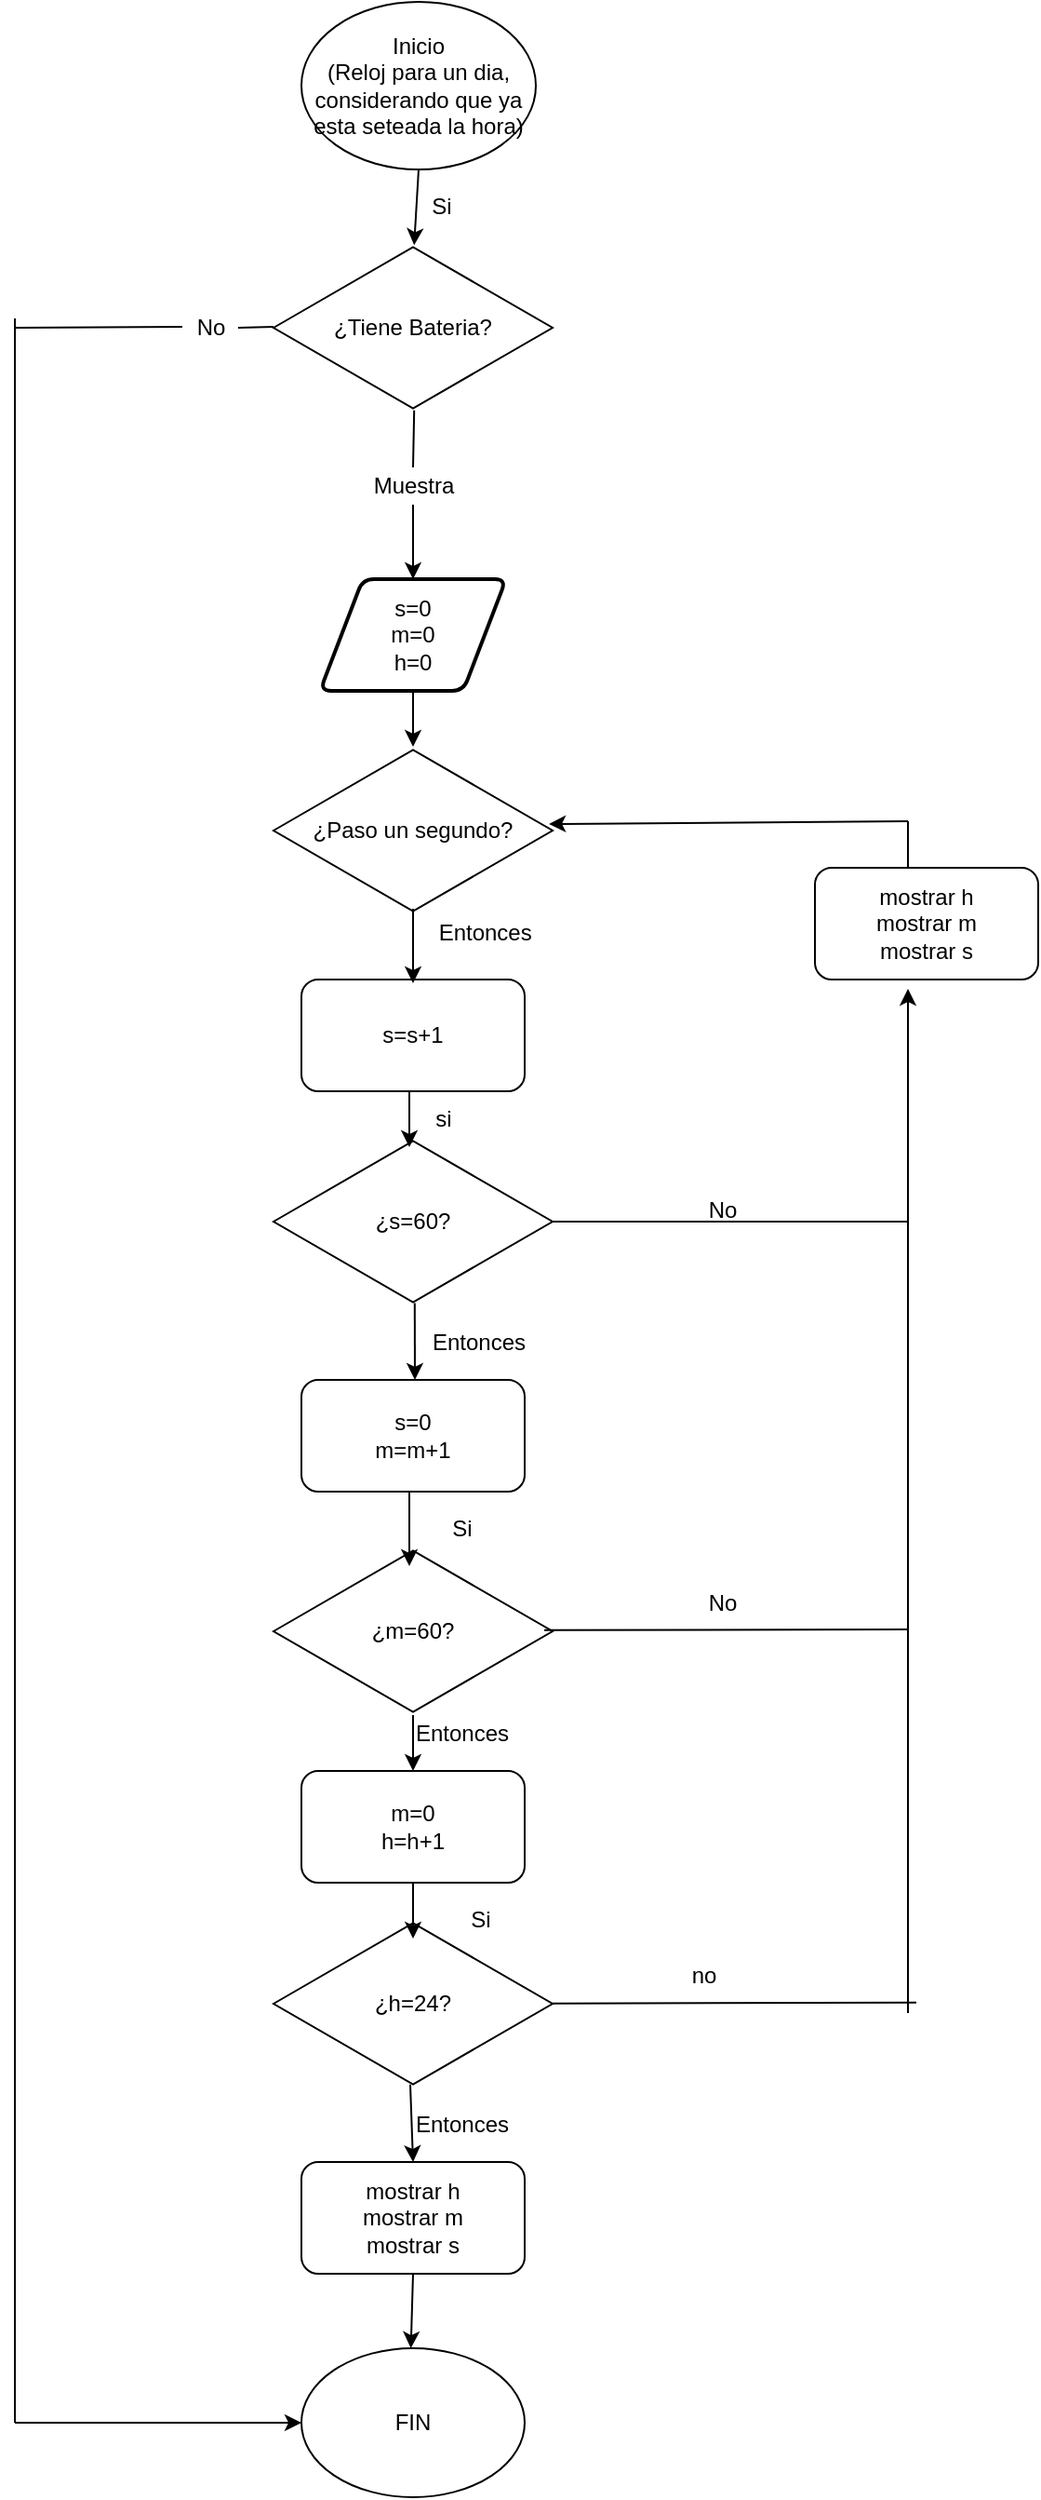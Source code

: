 <mxfile version="14.7.7" type="github">
  <diagram id="ULFNWX03TCV8fRx_-Ua6" name="Page-1">
    <mxGraphModel dx="920" dy="513" grid="1" gridSize="10" guides="1" tooltips="1" connect="1" arrows="1" fold="1" page="1" pageScale="1" pageWidth="583" pageHeight="827" math="0" shadow="0">
      <root>
        <mxCell id="0" />
        <mxCell id="1" parent="0" />
        <mxCell id="aRpkVplMo8si03oJWUbq-1" value="Inicio&lt;br&gt;(Reloj para un dia, considerando que ya esta seteada la hora)" style="ellipse;whiteSpace=wrap;html=1;" vertex="1" parent="1">
          <mxGeometry x="354" width="126" height="90" as="geometry" />
        </mxCell>
        <mxCell id="aRpkVplMo8si03oJWUbq-2" value="¿Tiene Bateria?" style="html=1;whiteSpace=wrap;aspect=fixed;shape=isoRectangle;" vertex="1" parent="1">
          <mxGeometry x="339" y="130" width="150" height="90" as="geometry" />
        </mxCell>
        <mxCell id="aRpkVplMo8si03oJWUbq-3" value="" style="endArrow=classic;html=1;exitX=0.5;exitY=1;exitDx=0;exitDy=0;entryX=0.504;entryY=0.007;entryDx=0;entryDy=0;entryPerimeter=0;" edge="1" parent="1" source="aRpkVplMo8si03oJWUbq-1" target="aRpkVplMo8si03oJWUbq-2">
          <mxGeometry width="50" height="50" relative="1" as="geometry">
            <mxPoint x="380" y="250" as="sourcePoint" />
            <mxPoint x="430" y="200" as="targetPoint" />
          </mxGeometry>
        </mxCell>
        <mxCell id="aRpkVplMo8si03oJWUbq-4" value="Si" style="text;html=1;align=center;verticalAlign=middle;resizable=0;points=[];autosize=1;strokeColor=none;" vertex="1" parent="1">
          <mxGeometry x="414" y="100" width="30" height="20" as="geometry" />
        </mxCell>
        <mxCell id="aRpkVplMo8si03oJWUbq-6" value="" style="endArrow=none;html=1;" edge="1" parent="1">
          <mxGeometry width="50" height="50" relative="1" as="geometry">
            <mxPoint x="320" y="175" as="sourcePoint" />
            <mxPoint x="339" y="174.5" as="targetPoint" />
          </mxGeometry>
        </mxCell>
        <mxCell id="aRpkVplMo8si03oJWUbq-7" value="No" style="text;html=1;align=center;verticalAlign=middle;resizable=0;points=[];autosize=1;strokeColor=none;" vertex="1" parent="1">
          <mxGeometry x="290" y="165" width="30" height="20" as="geometry" />
        </mxCell>
        <mxCell id="aRpkVplMo8si03oJWUbq-9" value="" style="endArrow=none;html=1;" edge="1" parent="1">
          <mxGeometry width="50" height="50" relative="1" as="geometry">
            <mxPoint x="200" y="175" as="sourcePoint" />
            <mxPoint x="290" y="174.5" as="targetPoint" />
          </mxGeometry>
        </mxCell>
        <mxCell id="aRpkVplMo8si03oJWUbq-10" value="" style="endArrow=none;html=1;exitX=0.504;exitY=0.993;exitDx=0;exitDy=0;exitPerimeter=0;" edge="1" parent="1" source="aRpkVplMo8si03oJWUbq-2">
          <mxGeometry width="50" height="50" relative="1" as="geometry">
            <mxPoint x="414" y="260" as="sourcePoint" />
            <mxPoint x="414" y="250" as="targetPoint" />
          </mxGeometry>
        </mxCell>
        <mxCell id="aRpkVplMo8si03oJWUbq-11" value="Muestra" style="text;html=1;align=center;verticalAlign=middle;resizable=0;points=[];autosize=1;strokeColor=none;" vertex="1" parent="1">
          <mxGeometry x="384" y="250" width="60" height="20" as="geometry" />
        </mxCell>
        <mxCell id="aRpkVplMo8si03oJWUbq-13" value="s=0&lt;br&gt;m=0&lt;br&gt;h=0" style="shape=parallelogram;html=1;strokeWidth=2;perimeter=parallelogramPerimeter;whiteSpace=wrap;rounded=1;arcSize=12;size=0.23;" vertex="1" parent="1">
          <mxGeometry x="364" y="310" width="100" height="60" as="geometry" />
        </mxCell>
        <mxCell id="aRpkVplMo8si03oJWUbq-14" value="¿Paso un segundo?" style="html=1;whiteSpace=wrap;aspect=fixed;shape=isoRectangle;" vertex="1" parent="1">
          <mxGeometry x="339" y="400" width="150" height="90" as="geometry" />
        </mxCell>
        <mxCell id="aRpkVplMo8si03oJWUbq-17" value="s=s+1" style="rounded=1;whiteSpace=wrap;html=1;" vertex="1" parent="1">
          <mxGeometry x="354" y="525" width="120" height="60" as="geometry" />
        </mxCell>
        <mxCell id="aRpkVplMo8si03oJWUbq-18" value="¿s=60?" style="html=1;whiteSpace=wrap;aspect=fixed;shape=isoRectangle;" vertex="1" parent="1">
          <mxGeometry x="339" y="610" width="150" height="90" as="geometry" />
        </mxCell>
        <mxCell id="aRpkVplMo8si03oJWUbq-19" value="mostrar h&lt;br&gt;mostrar m&lt;br&gt;mostrar s" style="rounded=1;whiteSpace=wrap;html=1;" vertex="1" parent="1">
          <mxGeometry x="630" y="465" width="120" height="60" as="geometry" />
        </mxCell>
        <mxCell id="aRpkVplMo8si03oJWUbq-20" value="" style="endArrow=classic;html=1;" edge="1" parent="1">
          <mxGeometry width="50" height="50" relative="1" as="geometry">
            <mxPoint x="414" y="270" as="sourcePoint" />
            <mxPoint x="414" y="310" as="targetPoint" />
          </mxGeometry>
        </mxCell>
        <mxCell id="aRpkVplMo8si03oJWUbq-21" value="" style="endArrow=classic;html=1;" edge="1" parent="1">
          <mxGeometry width="50" height="50" relative="1" as="geometry">
            <mxPoint x="414" y="370" as="sourcePoint" />
            <mxPoint x="414" y="400" as="targetPoint" />
          </mxGeometry>
        </mxCell>
        <mxCell id="aRpkVplMo8si03oJWUbq-22" value="" style="endArrow=classic;html=1;" edge="1" parent="1">
          <mxGeometry width="50" height="50" relative="1" as="geometry">
            <mxPoint x="414" y="487" as="sourcePoint" />
            <mxPoint x="414" y="527" as="targetPoint" />
          </mxGeometry>
        </mxCell>
        <mxCell id="aRpkVplMo8si03oJWUbq-23" value="" style="endArrow=classic;html=1;" edge="1" parent="1">
          <mxGeometry width="50" height="50" relative="1" as="geometry">
            <mxPoint x="412" y="585" as="sourcePoint" />
            <mxPoint x="412" y="615" as="targetPoint" />
          </mxGeometry>
        </mxCell>
        <mxCell id="aRpkVplMo8si03oJWUbq-24" value="" style="endArrow=none;html=1;" edge="1" parent="1">
          <mxGeometry width="50" height="50" relative="1" as="geometry">
            <mxPoint x="680" y="465" as="sourcePoint" />
            <mxPoint x="680" y="440" as="targetPoint" />
          </mxGeometry>
        </mxCell>
        <mxCell id="aRpkVplMo8si03oJWUbq-25" value="" style="endArrow=none;html=1;" edge="1" parent="1">
          <mxGeometry width="50" height="50" relative="1" as="geometry">
            <mxPoint x="489" y="655" as="sourcePoint" />
            <mxPoint x="680" y="655" as="targetPoint" />
          </mxGeometry>
        </mxCell>
        <mxCell id="aRpkVplMo8si03oJWUbq-26" value="" style="endArrow=classic;html=1;" edge="1" parent="1">
          <mxGeometry width="50" height="50" relative="1" as="geometry">
            <mxPoint x="680" y="650" as="sourcePoint" />
            <mxPoint x="680" y="530" as="targetPoint" />
          </mxGeometry>
        </mxCell>
        <mxCell id="aRpkVplMo8si03oJWUbq-27" value="" style="endArrow=classic;html=1;entryX=0.987;entryY=0.461;entryDx=0;entryDy=0;entryPerimeter=0;" edge="1" parent="1" target="aRpkVplMo8si03oJWUbq-14">
          <mxGeometry width="50" height="50" relative="1" as="geometry">
            <mxPoint x="680" y="440" as="sourcePoint" />
            <mxPoint x="489" y="450" as="targetPoint" />
          </mxGeometry>
        </mxCell>
        <mxCell id="aRpkVplMo8si03oJWUbq-28" value="No" style="text;html=1;align=center;verticalAlign=middle;resizable=0;points=[];autosize=1;strokeColor=none;" vertex="1" parent="1">
          <mxGeometry x="565" y="639" width="30" height="20" as="geometry" />
        </mxCell>
        <mxCell id="aRpkVplMo8si03oJWUbq-30" value="" style="endArrow=classic;html=1;exitX=0.506;exitY=0.986;exitDx=0;exitDy=0;exitPerimeter=0;" edge="1" parent="1" source="aRpkVplMo8si03oJWUbq-18">
          <mxGeometry width="50" height="50" relative="1" as="geometry">
            <mxPoint x="404" y="770" as="sourcePoint" />
            <mxPoint x="415" y="740" as="targetPoint" />
          </mxGeometry>
        </mxCell>
        <mxCell id="aRpkVplMo8si03oJWUbq-31" value="Entonces" style="text;html=1;align=center;verticalAlign=middle;resizable=0;points=[];autosize=1;strokeColor=none;" vertex="1" parent="1">
          <mxGeometry x="414" y="710" width="70" height="20" as="geometry" />
        </mxCell>
        <mxCell id="aRpkVplMo8si03oJWUbq-32" value="s=0&lt;br&gt;m=m+1" style="rounded=1;whiteSpace=wrap;html=1;" vertex="1" parent="1">
          <mxGeometry x="354" y="740" width="120" height="60" as="geometry" />
        </mxCell>
        <mxCell id="aRpkVplMo8si03oJWUbq-33" value="¿m=60?" style="html=1;whiteSpace=wrap;aspect=fixed;shape=isoRectangle;" vertex="1" parent="1">
          <mxGeometry x="339" y="830" width="150" height="90" as="geometry" />
        </mxCell>
        <mxCell id="aRpkVplMo8si03oJWUbq-34" value="" style="endArrow=classic;html=1;" edge="1" parent="1">
          <mxGeometry width="50" height="50" relative="1" as="geometry">
            <mxPoint x="412" y="800" as="sourcePoint" />
            <mxPoint x="412" y="840" as="targetPoint" />
          </mxGeometry>
        </mxCell>
        <mxCell id="aRpkVplMo8si03oJWUbq-35" value="" style="endArrow=none;html=1;" edge="1" parent="1">
          <mxGeometry width="50" height="50" relative="1" as="geometry">
            <mxPoint x="484.5" y="874.41" as="sourcePoint" />
            <mxPoint x="680" y="874" as="targetPoint" />
          </mxGeometry>
        </mxCell>
        <mxCell id="aRpkVplMo8si03oJWUbq-36" value="No" style="text;html=1;align=center;verticalAlign=middle;resizable=0;points=[];autosize=1;strokeColor=none;" vertex="1" parent="1">
          <mxGeometry x="565" y="850" width="30" height="20" as="geometry" />
        </mxCell>
        <mxCell id="aRpkVplMo8si03oJWUbq-37" value="" style="endArrow=none;html=1;" edge="1" parent="1">
          <mxGeometry width="50" height="50" relative="1" as="geometry">
            <mxPoint x="680" y="880" as="sourcePoint" />
            <mxPoint x="680" y="650" as="targetPoint" />
          </mxGeometry>
        </mxCell>
        <mxCell id="aRpkVplMo8si03oJWUbq-38" value="m=0&lt;br&gt;h=h+1" style="rounded=1;whiteSpace=wrap;html=1;" vertex="1" parent="1">
          <mxGeometry x="354" y="950" width="120" height="60" as="geometry" />
        </mxCell>
        <mxCell id="aRpkVplMo8si03oJWUbq-39" value="¿h=24?" style="html=1;whiteSpace=wrap;aspect=fixed;shape=isoRectangle;" vertex="1" parent="1">
          <mxGeometry x="339" y="1030" width="150" height="90" as="geometry" />
        </mxCell>
        <mxCell id="aRpkVplMo8si03oJWUbq-40" value="mostrar h&lt;br&gt;mostrar m&lt;br&gt;mostrar s" style="rounded=1;whiteSpace=wrap;html=1;" vertex="1" parent="1">
          <mxGeometry x="354" y="1160" width="120" height="60" as="geometry" />
        </mxCell>
        <mxCell id="aRpkVplMo8si03oJWUbq-41" value="FIN" style="ellipse;whiteSpace=wrap;html=1;" vertex="1" parent="1">
          <mxGeometry x="354" y="1260" width="120" height="80" as="geometry" />
        </mxCell>
        <mxCell id="aRpkVplMo8si03oJWUbq-42" value="" style="endArrow=classic;html=1;" edge="1" parent="1">
          <mxGeometry width="50" height="50" relative="1" as="geometry">
            <mxPoint x="414" y="920" as="sourcePoint" />
            <mxPoint x="414" y="950" as="targetPoint" />
          </mxGeometry>
        </mxCell>
        <mxCell id="aRpkVplMo8si03oJWUbq-43" value="" style="endArrow=classic;html=1;" edge="1" parent="1">
          <mxGeometry width="50" height="50" relative="1" as="geometry">
            <mxPoint x="414.0" y="1010" as="sourcePoint" />
            <mxPoint x="414.0" y="1040" as="targetPoint" />
          </mxGeometry>
        </mxCell>
        <mxCell id="aRpkVplMo8si03oJWUbq-44" value="" style="endArrow=classic;html=1;exitX=0.49;exitY=0.982;exitDx=0;exitDy=0;exitPerimeter=0;" edge="1" parent="1" source="aRpkVplMo8si03oJWUbq-39">
          <mxGeometry width="50" height="50" relative="1" as="geometry">
            <mxPoint x="414.0" y="1130" as="sourcePoint" />
            <mxPoint x="414.0" y="1160" as="targetPoint" />
          </mxGeometry>
        </mxCell>
        <mxCell id="aRpkVplMo8si03oJWUbq-45" value="" style="endArrow=classic;html=1;exitX=0.5;exitY=1;exitDx=0;exitDy=0;" edge="1" parent="1" source="aRpkVplMo8si03oJWUbq-40">
          <mxGeometry width="50" height="50" relative="1" as="geometry">
            <mxPoint x="412.82" y="1230" as="sourcePoint" />
            <mxPoint x="412.82" y="1260" as="targetPoint" />
          </mxGeometry>
        </mxCell>
        <mxCell id="aRpkVplMo8si03oJWUbq-46" value="" style="endArrow=none;html=1;" edge="1" parent="1">
          <mxGeometry width="50" height="50" relative="1" as="geometry">
            <mxPoint x="489.0" y="1074.82" as="sourcePoint" />
            <mxPoint x="684.5" y="1074.41" as="targetPoint" />
          </mxGeometry>
        </mxCell>
        <mxCell id="aRpkVplMo8si03oJWUbq-47" value="" style="endArrow=none;html=1;" edge="1" parent="1">
          <mxGeometry width="50" height="50" relative="1" as="geometry">
            <mxPoint x="680" y="1080" as="sourcePoint" />
            <mxPoint x="680" y="850" as="targetPoint" />
          </mxGeometry>
        </mxCell>
        <mxCell id="aRpkVplMo8si03oJWUbq-48" value="" style="endArrow=none;html=1;" edge="1" parent="1">
          <mxGeometry width="50" height="50" relative="1" as="geometry">
            <mxPoint x="200" y="1300" as="sourcePoint" />
            <mxPoint x="200" y="170" as="targetPoint" />
          </mxGeometry>
        </mxCell>
        <mxCell id="aRpkVplMo8si03oJWUbq-49" value="" style="endArrow=classic;html=1;entryX=0;entryY=0.5;entryDx=0;entryDy=0;" edge="1" parent="1" target="aRpkVplMo8si03oJWUbq-41">
          <mxGeometry width="50" height="50" relative="1" as="geometry">
            <mxPoint x="200" y="1300" as="sourcePoint" />
            <mxPoint x="250" y="1250" as="targetPoint" />
          </mxGeometry>
        </mxCell>
        <mxCell id="aRpkVplMo8si03oJWUbq-50" value="Entonces&amp;nbsp;&lt;br&gt;" style="text;html=1;align=center;verticalAlign=middle;resizable=0;points=[];autosize=1;strokeColor=none;" vertex="1" parent="1">
          <mxGeometry x="419" y="490" width="70" height="20" as="geometry" />
        </mxCell>
        <mxCell id="aRpkVplMo8si03oJWUbq-51" value="si" style="text;html=1;align=center;verticalAlign=middle;resizable=0;points=[];autosize=1;strokeColor=none;" vertex="1" parent="1">
          <mxGeometry x="420" y="590" width="20" height="20" as="geometry" />
        </mxCell>
        <mxCell id="aRpkVplMo8si03oJWUbq-52" value="no" style="text;html=1;align=center;verticalAlign=middle;resizable=0;points=[];autosize=1;strokeColor=none;" vertex="1" parent="1">
          <mxGeometry x="555" y="1050" width="30" height="20" as="geometry" />
        </mxCell>
        <mxCell id="aRpkVplMo8si03oJWUbq-53" value="Entonces" style="text;html=1;align=center;verticalAlign=middle;resizable=0;points=[];autosize=1;strokeColor=none;" vertex="1" parent="1">
          <mxGeometry x="405" y="1130" width="70" height="20" as="geometry" />
        </mxCell>
        <mxCell id="aRpkVplMo8si03oJWUbq-54" value="Si" style="text;html=1;align=center;verticalAlign=middle;resizable=0;points=[];autosize=1;strokeColor=none;" vertex="1" parent="1">
          <mxGeometry x="425" y="810" width="30" height="20" as="geometry" />
        </mxCell>
        <mxCell id="aRpkVplMo8si03oJWUbq-55" value="Entonces" style="text;html=1;align=center;verticalAlign=middle;resizable=0;points=[];autosize=1;strokeColor=none;" vertex="1" parent="1">
          <mxGeometry x="405" y="920" width="70" height="20" as="geometry" />
        </mxCell>
        <mxCell id="aRpkVplMo8si03oJWUbq-56" value="Si" style="text;html=1;align=center;verticalAlign=middle;resizable=0;points=[];autosize=1;strokeColor=none;" vertex="1" parent="1">
          <mxGeometry x="435" y="1020" width="30" height="20" as="geometry" />
        </mxCell>
      </root>
    </mxGraphModel>
  </diagram>
</mxfile>
